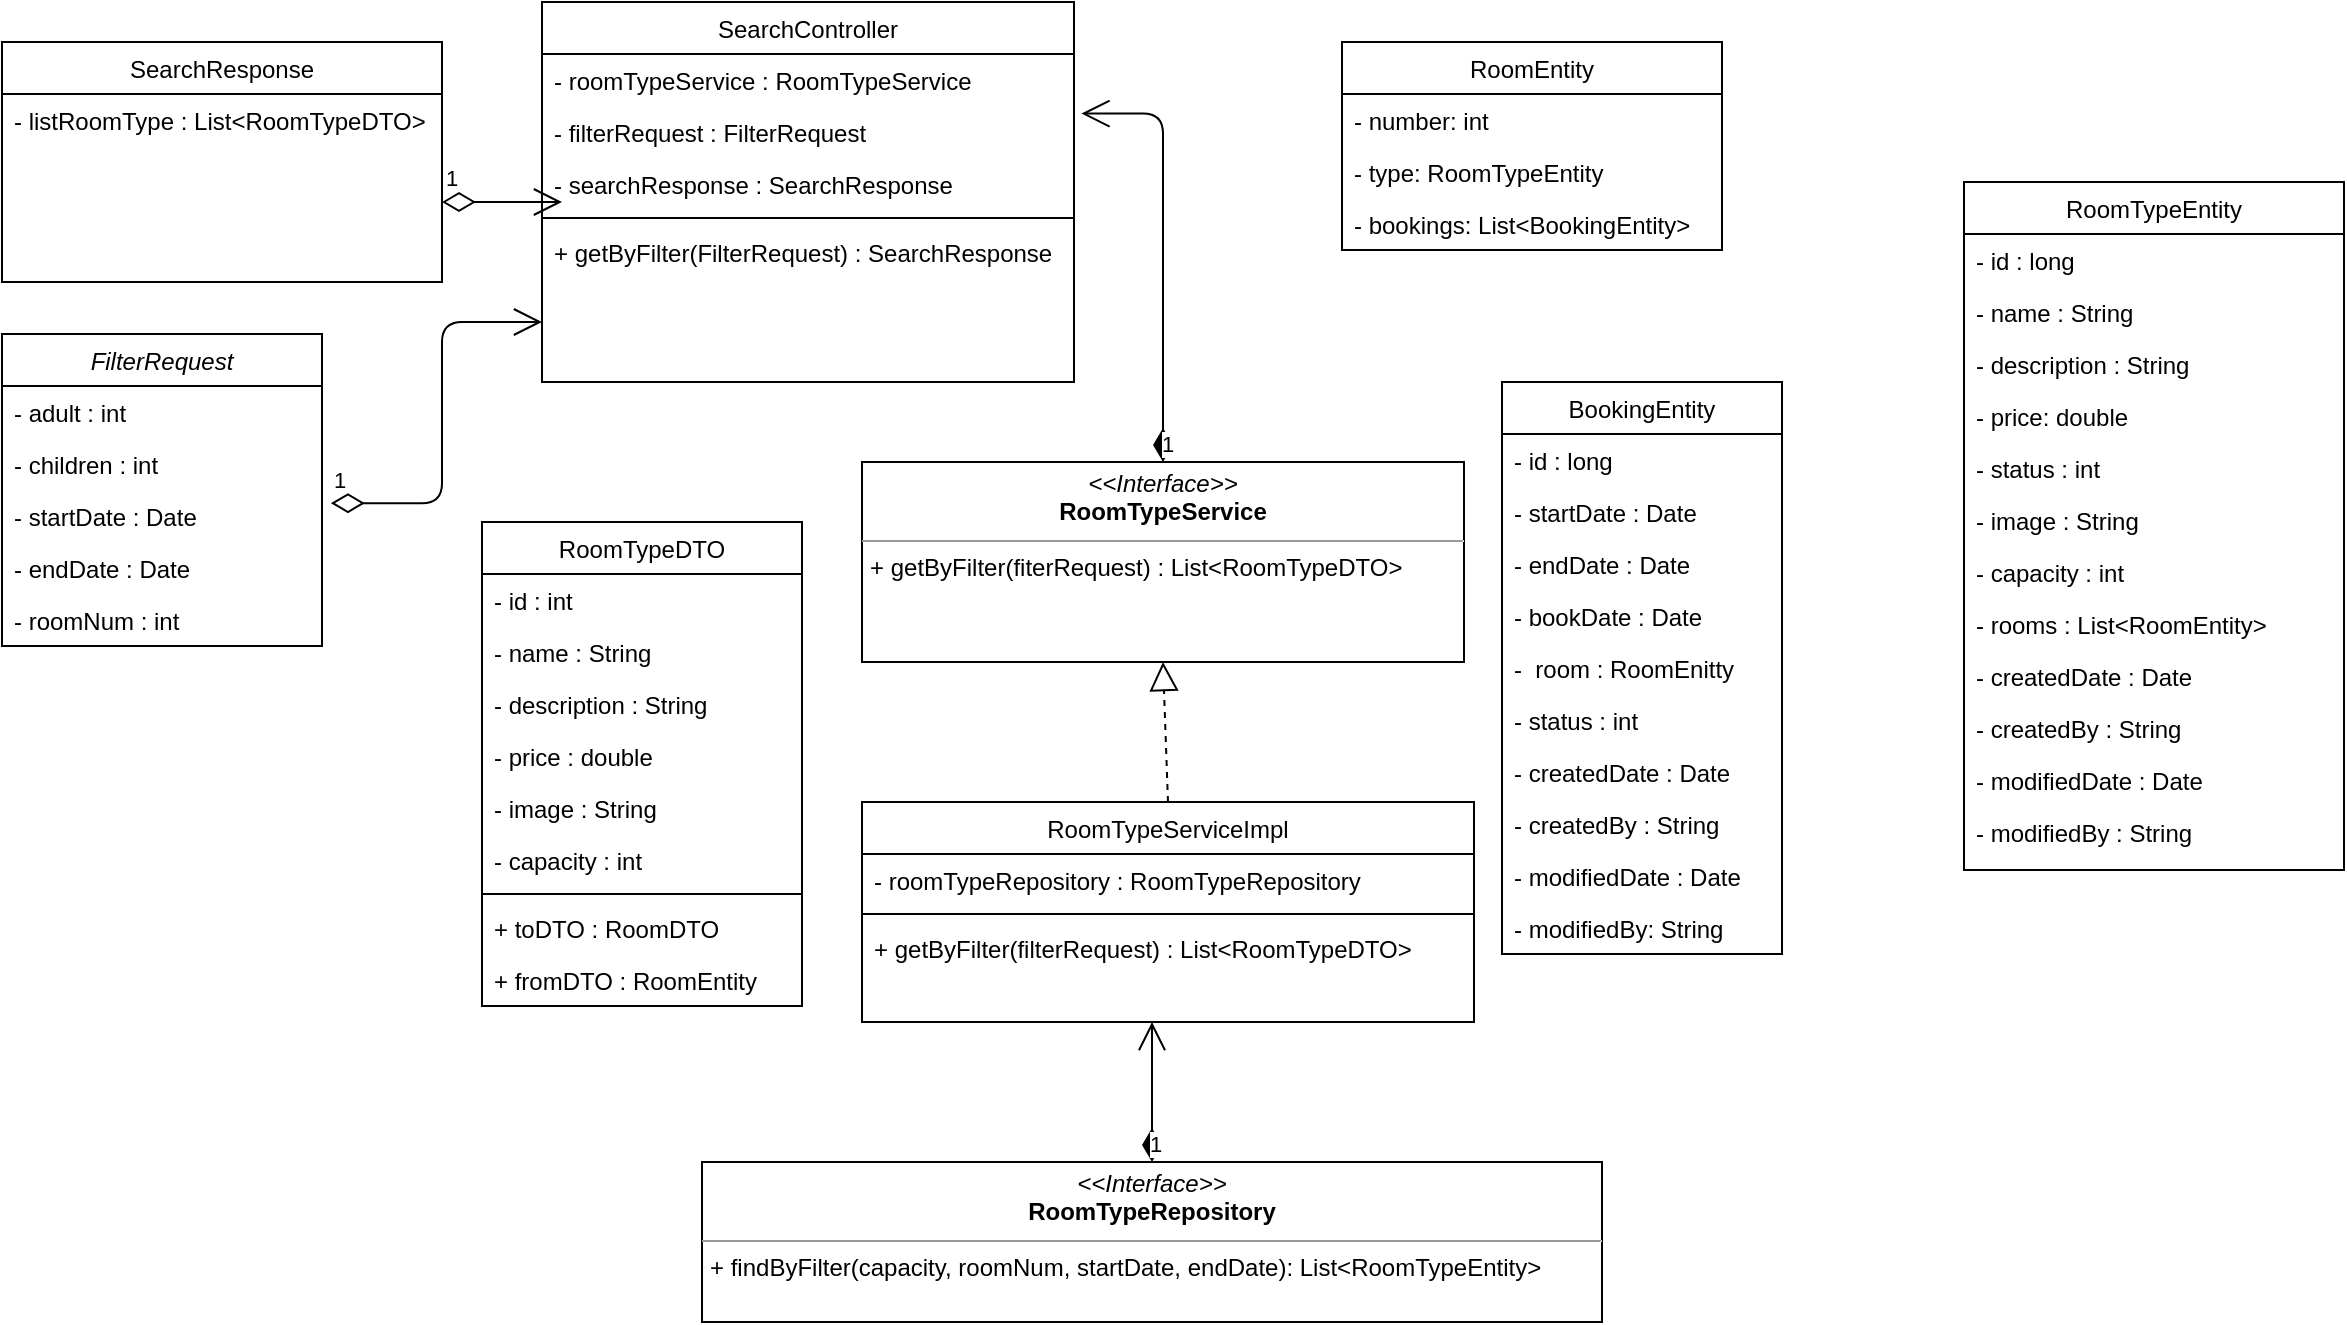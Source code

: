 <mxfile version="14.9.8" type="device"><diagram id="C5RBs43oDa-KdzZeNtuy" name="Page-1"><mxGraphModel dx="1038" dy="1701" grid="1" gridSize="10" guides="1" tooltips="1" connect="1" arrows="1" fold="1" page="1" pageScale="1" pageWidth="827" pageHeight="1169" math="0" shadow="0"><root><mxCell id="WIyWlLk6GJQsqaUBKTNV-0"/><mxCell id="WIyWlLk6GJQsqaUBKTNV-1" parent="WIyWlLk6GJQsqaUBKTNV-0"/><mxCell id="3xcuclMwcHbzJMdT2RD2-28" value="RoomTypeEntity" style="swimlane;fontStyle=0;align=center;verticalAlign=top;childLayout=stackLayout;horizontal=1;startSize=26;horizontalStack=0;resizeParent=1;resizeLast=0;collapsible=1;marginBottom=0;rounded=0;shadow=0;strokeWidth=1;" parent="WIyWlLk6GJQsqaUBKTNV-1" vertex="1"><mxGeometry x="1051" y="-120" width="190" height="344" as="geometry"><mxRectangle x="550" y="140" width="160" height="26" as="alternateBounds"/></mxGeometry></mxCell><mxCell id="3xcuclMwcHbzJMdT2RD2-29" value="- id : long" style="text;align=left;verticalAlign=top;spacingLeft=4;spacingRight=4;overflow=hidden;rotatable=0;points=[[0,0.5],[1,0.5]];portConstraint=eastwest;" parent="3xcuclMwcHbzJMdT2RD2-28" vertex="1"><mxGeometry y="26" width="190" height="26" as="geometry"/></mxCell><mxCell id="3xcuclMwcHbzJMdT2RD2-30" value="- name : String" style="text;align=left;verticalAlign=top;spacingLeft=4;spacingRight=4;overflow=hidden;rotatable=0;points=[[0,0.5],[1,0.5]];portConstraint=eastwest;rounded=0;shadow=0;html=0;" parent="3xcuclMwcHbzJMdT2RD2-28" vertex="1"><mxGeometry y="52" width="190" height="26" as="geometry"/></mxCell><mxCell id="3xcuclMwcHbzJMdT2RD2-31" value="- description : String" style="text;align=left;verticalAlign=top;spacingLeft=4;spacingRight=4;overflow=hidden;rotatable=0;points=[[0,0.5],[1,0.5]];portConstraint=eastwest;rounded=0;shadow=0;html=0;" parent="3xcuclMwcHbzJMdT2RD2-28" vertex="1"><mxGeometry y="78" width="190" height="26" as="geometry"/></mxCell><mxCell id="3xcuclMwcHbzJMdT2RD2-79" value="- price: double" style="text;align=left;verticalAlign=top;spacingLeft=4;spacingRight=4;overflow=hidden;rotatable=0;points=[[0,0.5],[1,0.5]];portConstraint=eastwest;rounded=0;shadow=0;html=0;" parent="3xcuclMwcHbzJMdT2RD2-28" vertex="1"><mxGeometry y="104" width="190" height="26" as="geometry"/></mxCell><mxCell id="3xcuclMwcHbzJMdT2RD2-48" value="- status : int" style="text;align=left;verticalAlign=top;spacingLeft=4;spacingRight=4;overflow=hidden;rotatable=0;points=[[0,0.5],[1,0.5]];portConstraint=eastwest;rounded=0;shadow=0;html=0;" parent="3xcuclMwcHbzJMdT2RD2-28" vertex="1"><mxGeometry y="130" width="190" height="26" as="geometry"/></mxCell><mxCell id="3xcuclMwcHbzJMdT2RD2-52" value="- image : String" style="text;align=left;verticalAlign=top;spacingLeft=4;spacingRight=4;overflow=hidden;rotatable=0;points=[[0,0.5],[1,0.5]];portConstraint=eastwest;rounded=0;shadow=0;html=0;" parent="3xcuclMwcHbzJMdT2RD2-28" vertex="1"><mxGeometry y="156" width="190" height="26" as="geometry"/></mxCell><mxCell id="3xcuclMwcHbzJMdT2RD2-53" value="- capacity : int" style="text;align=left;verticalAlign=top;spacingLeft=4;spacingRight=4;overflow=hidden;rotatable=0;points=[[0,0.5],[1,0.5]];portConstraint=eastwest;rounded=0;shadow=0;html=0;" parent="3xcuclMwcHbzJMdT2RD2-28" vertex="1"><mxGeometry y="182" width="190" height="26" as="geometry"/></mxCell><mxCell id="3xcuclMwcHbzJMdT2RD2-64" value="- rooms : List&lt;RoomEntity&gt;" style="text;align=left;verticalAlign=top;spacingLeft=4;spacingRight=4;overflow=hidden;rotatable=0;points=[[0,0.5],[1,0.5]];portConstraint=eastwest;rounded=0;shadow=0;html=0;" parent="3xcuclMwcHbzJMdT2RD2-28" vertex="1"><mxGeometry y="208" width="190" height="26" as="geometry"/></mxCell><mxCell id="3xcuclMwcHbzJMdT2RD2-49" value="- createdDate : Date" style="text;align=left;verticalAlign=top;spacingLeft=4;spacingRight=4;overflow=hidden;rotatable=0;points=[[0,0.5],[1,0.5]];portConstraint=eastwest;rounded=0;shadow=0;html=0;" parent="3xcuclMwcHbzJMdT2RD2-28" vertex="1"><mxGeometry y="234" width="190" height="26" as="geometry"/></mxCell><mxCell id="3xcuclMwcHbzJMdT2RD2-50" value="- createdBy : String" style="text;align=left;verticalAlign=top;spacingLeft=4;spacingRight=4;overflow=hidden;rotatable=0;points=[[0,0.5],[1,0.5]];portConstraint=eastwest;rounded=0;shadow=0;html=0;" parent="3xcuclMwcHbzJMdT2RD2-28" vertex="1"><mxGeometry y="260" width="190" height="26" as="geometry"/></mxCell><mxCell id="3xcuclMwcHbzJMdT2RD2-51" value="- modifiedDate : Date" style="text;align=left;verticalAlign=top;spacingLeft=4;spacingRight=4;overflow=hidden;rotatable=0;points=[[0,0.5],[1,0.5]];portConstraint=eastwest;rounded=0;shadow=0;html=0;" parent="3xcuclMwcHbzJMdT2RD2-28" vertex="1"><mxGeometry y="286" width="190" height="26" as="geometry"/></mxCell><mxCell id="3xcuclMwcHbzJMdT2RD2-33" value="- modifiedBy : String" style="text;align=left;verticalAlign=top;spacingLeft=4;spacingRight=4;overflow=hidden;rotatable=0;points=[[0,0.5],[1,0.5]];portConstraint=eastwest;rounded=0;shadow=0;html=0;" parent="3xcuclMwcHbzJMdT2RD2-28" vertex="1"><mxGeometry y="312" width="190" height="32" as="geometry"/></mxCell><mxCell id="ngyXqpVvgk1P-sumhZ0h-0" value="FilterRequest" style="swimlane;fontStyle=2;align=center;verticalAlign=top;childLayout=stackLayout;horizontal=1;startSize=26;horizontalStack=0;resizeParent=1;resizeLast=0;collapsible=1;marginBottom=0;rounded=0;shadow=0;strokeWidth=1;" vertex="1" parent="WIyWlLk6GJQsqaUBKTNV-1"><mxGeometry x="70" y="-44" width="160" height="156" as="geometry"><mxRectangle x="230" y="140" width="160" height="26" as="alternateBounds"/></mxGeometry></mxCell><mxCell id="ngyXqpVvgk1P-sumhZ0h-1" value="- adult : int" style="text;align=left;verticalAlign=top;spacingLeft=4;spacingRight=4;overflow=hidden;rotatable=0;points=[[0,0.5],[1,0.5]];portConstraint=eastwest;" vertex="1" parent="ngyXqpVvgk1P-sumhZ0h-0"><mxGeometry y="26" width="160" height="26" as="geometry"/></mxCell><mxCell id="ngyXqpVvgk1P-sumhZ0h-2" value="- children : int" style="text;align=left;verticalAlign=top;spacingLeft=4;spacingRight=4;overflow=hidden;rotatable=0;points=[[0,0.5],[1,0.5]];portConstraint=eastwest;rounded=0;shadow=0;html=0;" vertex="1" parent="ngyXqpVvgk1P-sumhZ0h-0"><mxGeometry y="52" width="160" height="26" as="geometry"/></mxCell><mxCell id="ngyXqpVvgk1P-sumhZ0h-3" value="- startDate : Date" style="text;align=left;verticalAlign=top;spacingLeft=4;spacingRight=4;overflow=hidden;rotatable=0;points=[[0,0.5],[1,0.5]];portConstraint=eastwest;rounded=0;shadow=0;html=0;" vertex="1" parent="ngyXqpVvgk1P-sumhZ0h-0"><mxGeometry y="78" width="160" height="26" as="geometry"/></mxCell><mxCell id="ngyXqpVvgk1P-sumhZ0h-4" value="- endDate : Date" style="text;align=left;verticalAlign=top;spacingLeft=4;spacingRight=4;overflow=hidden;rotatable=0;points=[[0,0.5],[1,0.5]];portConstraint=eastwest;rounded=0;shadow=0;html=0;" vertex="1" parent="ngyXqpVvgk1P-sumhZ0h-0"><mxGeometry y="104" width="160" height="26" as="geometry"/></mxCell><mxCell id="ngyXqpVvgk1P-sumhZ0h-5" value="- roomNum : int" style="text;align=left;verticalAlign=top;spacingLeft=4;spacingRight=4;overflow=hidden;rotatable=0;points=[[0,0.5],[1,0.5]];portConstraint=eastwest;rounded=0;shadow=0;html=0;" vertex="1" parent="ngyXqpVvgk1P-sumhZ0h-0"><mxGeometry y="130" width="160" height="26" as="geometry"/></mxCell><mxCell id="ngyXqpVvgk1P-sumhZ0h-6" value="SearchController" style="swimlane;fontStyle=0;align=center;verticalAlign=top;childLayout=stackLayout;horizontal=1;startSize=26;horizontalStack=0;resizeParent=1;resizeLast=0;collapsible=1;marginBottom=0;rounded=0;shadow=0;strokeWidth=1;" vertex="1" parent="WIyWlLk6GJQsqaUBKTNV-1"><mxGeometry x="340" y="-210" width="266" height="190" as="geometry"><mxRectangle x="550" y="140" width="160" height="26" as="alternateBounds"/></mxGeometry></mxCell><mxCell id="ngyXqpVvgk1P-sumhZ0h-7" value="- roomTypeService : RoomTypeService" style="text;align=left;verticalAlign=top;spacingLeft=4;spacingRight=4;overflow=hidden;rotatable=0;points=[[0,0.5],[1,0.5]];portConstraint=eastwest;rounded=0;shadow=0;html=0;" vertex="1" parent="ngyXqpVvgk1P-sumhZ0h-6"><mxGeometry y="26" width="266" height="26" as="geometry"/></mxCell><mxCell id="ngyXqpVvgk1P-sumhZ0h-8" value="- filterRequest : FilterRequest" style="text;align=left;verticalAlign=top;spacingLeft=4;spacingRight=4;overflow=hidden;rotatable=0;points=[[0,0.5],[1,0.5]];portConstraint=eastwest;rounded=0;shadow=0;html=0;" vertex="1" parent="ngyXqpVvgk1P-sumhZ0h-6"><mxGeometry y="52" width="266" height="26" as="geometry"/></mxCell><mxCell id="ngyXqpVvgk1P-sumhZ0h-9" value="- searchResponse : SearchResponse" style="text;align=left;verticalAlign=top;spacingLeft=4;spacingRight=4;overflow=hidden;rotatable=0;points=[[0,0.5],[1,0.5]];portConstraint=eastwest;rounded=0;shadow=0;html=0;" vertex="1" parent="ngyXqpVvgk1P-sumhZ0h-6"><mxGeometry y="78" width="266" height="26" as="geometry"/></mxCell><mxCell id="ngyXqpVvgk1P-sumhZ0h-10" value="" style="line;html=1;strokeWidth=1;align=left;verticalAlign=middle;spacingTop=-1;spacingLeft=3;spacingRight=3;rotatable=0;labelPosition=right;points=[];portConstraint=eastwest;" vertex="1" parent="ngyXqpVvgk1P-sumhZ0h-6"><mxGeometry y="104" width="266" height="8" as="geometry"/></mxCell><mxCell id="ngyXqpVvgk1P-sumhZ0h-11" value="+ getByFilter(FilterRequest) : SearchResponse" style="text;align=left;verticalAlign=top;spacingLeft=4;spacingRight=4;overflow=hidden;rotatable=0;points=[[0,0.5],[1,0.5]];portConstraint=eastwest;" vertex="1" parent="ngyXqpVvgk1P-sumhZ0h-6"><mxGeometry y="112" width="266" height="26" as="geometry"/></mxCell><mxCell id="ngyXqpVvgk1P-sumhZ0h-12" value="RoomTypeDTO" style="swimlane;fontStyle=0;align=center;verticalAlign=top;childLayout=stackLayout;horizontal=1;startSize=26;horizontalStack=0;resizeParent=1;resizeLast=0;collapsible=1;marginBottom=0;rounded=0;shadow=0;strokeWidth=1;" vertex="1" parent="WIyWlLk6GJQsqaUBKTNV-1"><mxGeometry x="310" y="50" width="160" height="242" as="geometry"><mxRectangle x="550" y="140" width="160" height="26" as="alternateBounds"/></mxGeometry></mxCell><mxCell id="ngyXqpVvgk1P-sumhZ0h-13" value="- id : int" style="text;align=left;verticalAlign=top;spacingLeft=4;spacingRight=4;overflow=hidden;rotatable=0;points=[[0,0.5],[1,0.5]];portConstraint=eastwest;" vertex="1" parent="ngyXqpVvgk1P-sumhZ0h-12"><mxGeometry y="26" width="160" height="26" as="geometry"/></mxCell><mxCell id="ngyXqpVvgk1P-sumhZ0h-14" value="- name : String" style="text;align=left;verticalAlign=top;spacingLeft=4;spacingRight=4;overflow=hidden;rotatable=0;points=[[0,0.5],[1,0.5]];portConstraint=eastwest;rounded=0;shadow=0;html=0;" vertex="1" parent="ngyXqpVvgk1P-sumhZ0h-12"><mxGeometry y="52" width="160" height="26" as="geometry"/></mxCell><mxCell id="ngyXqpVvgk1P-sumhZ0h-15" value="- description : String" style="text;align=left;verticalAlign=top;spacingLeft=4;spacingRight=4;overflow=hidden;rotatable=0;points=[[0,0.5],[1,0.5]];portConstraint=eastwest;rounded=0;shadow=0;html=0;" vertex="1" parent="ngyXqpVvgk1P-sumhZ0h-12"><mxGeometry y="78" width="160" height="26" as="geometry"/></mxCell><mxCell id="ngyXqpVvgk1P-sumhZ0h-16" value="- price : double" style="text;align=left;verticalAlign=top;spacingLeft=4;spacingRight=4;overflow=hidden;rotatable=0;points=[[0,0.5],[1,0.5]];portConstraint=eastwest;rounded=0;shadow=0;html=0;" vertex="1" parent="ngyXqpVvgk1P-sumhZ0h-12"><mxGeometry y="104" width="160" height="26" as="geometry"/></mxCell><mxCell id="ngyXqpVvgk1P-sumhZ0h-17" value="- image : String" style="text;align=left;verticalAlign=top;spacingLeft=4;spacingRight=4;overflow=hidden;rotatable=0;points=[[0,0.5],[1,0.5]];portConstraint=eastwest;rounded=0;shadow=0;html=0;" vertex="1" parent="ngyXqpVvgk1P-sumhZ0h-12"><mxGeometry y="130" width="160" height="26" as="geometry"/></mxCell><mxCell id="ngyXqpVvgk1P-sumhZ0h-18" value="- capacity : int" style="text;align=left;verticalAlign=top;spacingLeft=4;spacingRight=4;overflow=hidden;rotatable=0;points=[[0,0.5],[1,0.5]];portConstraint=eastwest;rounded=0;shadow=0;html=0;" vertex="1" parent="ngyXqpVvgk1P-sumhZ0h-12"><mxGeometry y="156" width="160" height="26" as="geometry"/></mxCell><mxCell id="ngyXqpVvgk1P-sumhZ0h-19" value="" style="line;html=1;strokeWidth=1;align=left;verticalAlign=middle;spacingTop=-1;spacingLeft=3;spacingRight=3;rotatable=0;labelPosition=right;points=[];portConstraint=eastwest;" vertex="1" parent="ngyXqpVvgk1P-sumhZ0h-12"><mxGeometry y="182" width="160" height="8" as="geometry"/></mxCell><mxCell id="ngyXqpVvgk1P-sumhZ0h-20" value="+ toDTO : RoomDTO" style="text;align=left;verticalAlign=top;spacingLeft=4;spacingRight=4;overflow=hidden;rotatable=0;points=[[0,0.5],[1,0.5]];portConstraint=eastwest;rounded=0;shadow=0;html=0;" vertex="1" parent="ngyXqpVvgk1P-sumhZ0h-12"><mxGeometry y="190" width="160" height="26" as="geometry"/></mxCell><mxCell id="ngyXqpVvgk1P-sumhZ0h-21" value="+ fromDTO : RoomEntity" style="text;align=left;verticalAlign=top;spacingLeft=4;spacingRight=4;overflow=hidden;rotatable=0;points=[[0,0.5],[1,0.5]];portConstraint=eastwest;rounded=0;shadow=0;html=0;" vertex="1" parent="ngyXqpVvgk1P-sumhZ0h-12"><mxGeometry y="216" width="160" height="26" as="geometry"/></mxCell><mxCell id="ngyXqpVvgk1P-sumhZ0h-35" value="SearchResponse" style="swimlane;fontStyle=0;align=center;verticalAlign=top;childLayout=stackLayout;horizontal=1;startSize=26;horizontalStack=0;resizeParent=1;resizeLast=0;collapsible=1;marginBottom=0;rounded=0;shadow=0;strokeWidth=1;" vertex="1" parent="WIyWlLk6GJQsqaUBKTNV-1"><mxGeometry x="70" y="-190" width="220" height="120" as="geometry"><mxRectangle x="550" y="140" width="160" height="26" as="alternateBounds"/></mxGeometry></mxCell><mxCell id="ngyXqpVvgk1P-sumhZ0h-36" value="- listRoomType : List&lt;RoomTypeDTO&gt;" style="text;align=left;verticalAlign=top;spacingLeft=4;spacingRight=4;overflow=hidden;rotatable=0;points=[[0,0.5],[1,0.5]];portConstraint=eastwest;rounded=0;shadow=0;html=0;" vertex="1" parent="ngyXqpVvgk1P-sumhZ0h-35"><mxGeometry y="26" width="220" height="26" as="geometry"/></mxCell><mxCell id="ngyXqpVvgk1P-sumhZ0h-37" value="&lt;p style=&quot;margin: 0px ; margin-top: 4px ; text-align: center&quot;&gt;&lt;i&gt;&amp;lt;&amp;lt;Interface&amp;gt;&amp;gt;&lt;/i&gt;&lt;br&gt;&lt;b&gt;RoomTypeService&lt;/b&gt;&lt;/p&gt;&lt;hr size=&quot;1&quot;&gt;&lt;p style=&quot;margin: 0px ; margin-left: 4px&quot;&gt;&lt;span&gt;+ getByFilter(fiterRequest) : List&amp;lt;RoomTypeDTO&amp;gt;&lt;/span&gt;&lt;/p&gt;" style="verticalAlign=top;align=left;overflow=fill;fontSize=12;fontFamily=Helvetica;html=1;" vertex="1" parent="WIyWlLk6GJQsqaUBKTNV-1"><mxGeometry x="500" y="20" width="301" height="100" as="geometry"/></mxCell><mxCell id="ngyXqpVvgk1P-sumhZ0h-38" value="&lt;p style=&quot;margin: 0px ; margin-top: 4px ; text-align: center&quot;&gt;&lt;i&gt;&amp;lt;&amp;lt;Interface&amp;gt;&amp;gt;&lt;/i&gt;&lt;br&gt;&lt;b&gt;RoomTypeRepository&lt;/b&gt;&lt;/p&gt;&lt;hr size=&quot;1&quot;&gt;&lt;p style=&quot;margin: 0px ; margin-left: 4px&quot;&gt;+ findByFilter(capacity, roomNum, startDate, endDate): List&amp;lt;RoomTypeEntity&amp;gt;&lt;br&gt;&lt;/p&gt;" style="verticalAlign=top;align=left;overflow=fill;fontSize=12;fontFamily=Helvetica;html=1;" vertex="1" parent="WIyWlLk6GJQsqaUBKTNV-1"><mxGeometry x="420" y="370" width="450" height="80" as="geometry"/></mxCell><mxCell id="ngyXqpVvgk1P-sumhZ0h-39" value="RoomTypeServiceImpl" style="swimlane;fontStyle=0;align=center;verticalAlign=top;childLayout=stackLayout;horizontal=1;startSize=26;horizontalStack=0;resizeParent=1;resizeLast=0;collapsible=1;marginBottom=0;rounded=0;shadow=0;strokeWidth=1;" vertex="1" parent="WIyWlLk6GJQsqaUBKTNV-1"><mxGeometry x="500" y="190" width="306" height="110" as="geometry"><mxRectangle x="550" y="140" width="160" height="26" as="alternateBounds"/></mxGeometry></mxCell><mxCell id="ngyXqpVvgk1P-sumhZ0h-40" value="- roomTypeRepository : RoomTypeRepository" style="text;align=left;verticalAlign=top;spacingLeft=4;spacingRight=4;overflow=hidden;rotatable=0;points=[[0,0.5],[1,0.5]];portConstraint=eastwest;rounded=0;shadow=0;html=0;" vertex="1" parent="ngyXqpVvgk1P-sumhZ0h-39"><mxGeometry y="26" width="306" height="26" as="geometry"/></mxCell><mxCell id="ngyXqpVvgk1P-sumhZ0h-41" value="" style="line;html=1;strokeWidth=1;align=left;verticalAlign=middle;spacingTop=-1;spacingLeft=3;spacingRight=3;rotatable=0;labelPosition=right;points=[];portConstraint=eastwest;" vertex="1" parent="ngyXqpVvgk1P-sumhZ0h-39"><mxGeometry y="52" width="306" height="8" as="geometry"/></mxCell><mxCell id="ngyXqpVvgk1P-sumhZ0h-42" value="+ getByFilter(filterRequest) : List&lt;RoomTypeDTO&gt;" style="text;align=left;verticalAlign=top;spacingLeft=4;spacingRight=4;overflow=hidden;rotatable=0;points=[[0,0.5],[1,0.5]];portConstraint=eastwest;" vertex="1" parent="ngyXqpVvgk1P-sumhZ0h-39"><mxGeometry y="60" width="306" height="26" as="geometry"/></mxCell><mxCell id="ngyXqpVvgk1P-sumhZ0h-43" value="BookingEntity" style="swimlane;fontStyle=0;childLayout=stackLayout;horizontal=1;startSize=26;fillColor=none;horizontalStack=0;resizeParent=1;resizeParentMax=0;resizeLast=0;collapsible=1;marginBottom=0;" vertex="1" parent="WIyWlLk6GJQsqaUBKTNV-1"><mxGeometry x="820" y="-20" width="140" height="286" as="geometry"/></mxCell><mxCell id="ngyXqpVvgk1P-sumhZ0h-44" value="- id : long" style="text;strokeColor=none;fillColor=none;align=left;verticalAlign=top;spacingLeft=4;spacingRight=4;overflow=hidden;rotatable=0;points=[[0,0.5],[1,0.5]];portConstraint=eastwest;" vertex="1" parent="ngyXqpVvgk1P-sumhZ0h-43"><mxGeometry y="26" width="140" height="26" as="geometry"/></mxCell><mxCell id="ngyXqpVvgk1P-sumhZ0h-45" value="- startDate : Date" style="text;strokeColor=none;fillColor=none;align=left;verticalAlign=top;spacingLeft=4;spacingRight=4;overflow=hidden;rotatable=0;points=[[0,0.5],[1,0.5]];portConstraint=eastwest;" vertex="1" parent="ngyXqpVvgk1P-sumhZ0h-43"><mxGeometry y="52" width="140" height="26" as="geometry"/></mxCell><mxCell id="ngyXqpVvgk1P-sumhZ0h-46" value="- endDate : Date" style="text;strokeColor=none;fillColor=none;align=left;verticalAlign=top;spacingLeft=4;spacingRight=4;overflow=hidden;rotatable=0;points=[[0,0.5],[1,0.5]];portConstraint=eastwest;" vertex="1" parent="ngyXqpVvgk1P-sumhZ0h-43"><mxGeometry y="78" width="140" height="26" as="geometry"/></mxCell><mxCell id="ngyXqpVvgk1P-sumhZ0h-47" value="- bookDate : Date" style="text;strokeColor=none;fillColor=none;align=left;verticalAlign=top;spacingLeft=4;spacingRight=4;overflow=hidden;rotatable=0;points=[[0,0.5],[1,0.5]];portConstraint=eastwest;" vertex="1" parent="ngyXqpVvgk1P-sumhZ0h-43"><mxGeometry y="104" width="140" height="26" as="geometry"/></mxCell><mxCell id="ngyXqpVvgk1P-sumhZ0h-48" value="-  room : RoomEnitty" style="text;strokeColor=none;fillColor=none;align=left;verticalAlign=top;spacingLeft=4;spacingRight=4;overflow=hidden;rotatable=0;points=[[0,0.5],[1,0.5]];portConstraint=eastwest;" vertex="1" parent="ngyXqpVvgk1P-sumhZ0h-43"><mxGeometry y="130" width="140" height="26" as="geometry"/></mxCell><mxCell id="ngyXqpVvgk1P-sumhZ0h-49" value="- status : int" style="text;align=left;verticalAlign=top;spacingLeft=4;spacingRight=4;overflow=hidden;rotatable=0;points=[[0,0.5],[1,0.5]];portConstraint=eastwest;rounded=0;shadow=0;html=0;" vertex="1" parent="ngyXqpVvgk1P-sumhZ0h-43"><mxGeometry y="156" width="140" height="26" as="geometry"/></mxCell><mxCell id="ngyXqpVvgk1P-sumhZ0h-50" value="- createdDate : Date" style="text;strokeColor=none;fillColor=none;align=left;verticalAlign=top;spacingLeft=4;spacingRight=4;overflow=hidden;rotatable=0;points=[[0,0.5],[1,0.5]];portConstraint=eastwest;" vertex="1" parent="ngyXqpVvgk1P-sumhZ0h-43"><mxGeometry y="182" width="140" height="26" as="geometry"/></mxCell><mxCell id="ngyXqpVvgk1P-sumhZ0h-51" value="- createdBy : String" style="text;strokeColor=none;fillColor=none;align=left;verticalAlign=top;spacingLeft=4;spacingRight=4;overflow=hidden;rotatable=0;points=[[0,0.5],[1,0.5]];portConstraint=eastwest;" vertex="1" parent="ngyXqpVvgk1P-sumhZ0h-43"><mxGeometry y="208" width="140" height="26" as="geometry"/></mxCell><mxCell id="ngyXqpVvgk1P-sumhZ0h-52" value="- modifiedDate : Date" style="text;strokeColor=none;fillColor=none;align=left;verticalAlign=top;spacingLeft=4;spacingRight=4;overflow=hidden;rotatable=0;points=[[0,0.5],[1,0.5]];portConstraint=eastwest;" vertex="1" parent="ngyXqpVvgk1P-sumhZ0h-43"><mxGeometry y="234" width="140" height="26" as="geometry"/></mxCell><mxCell id="ngyXqpVvgk1P-sumhZ0h-53" value="- modifiedBy: String" style="text;strokeColor=none;fillColor=none;align=left;verticalAlign=top;spacingLeft=4;spacingRight=4;overflow=hidden;rotatable=0;points=[[0,0.5],[1,0.5]];portConstraint=eastwest;" vertex="1" parent="ngyXqpVvgk1P-sumhZ0h-43"><mxGeometry y="260" width="140" height="26" as="geometry"/></mxCell><mxCell id="ngyXqpVvgk1P-sumhZ0h-54" value="" style="endArrow=block;dashed=1;endFill=0;endSize=12;html=1;entryX=0.5;entryY=1;entryDx=0;entryDy=0;exitX=0.5;exitY=0;exitDx=0;exitDy=0;" edge="1" parent="WIyWlLk6GJQsqaUBKTNV-1" source="ngyXqpVvgk1P-sumhZ0h-39" target="ngyXqpVvgk1P-sumhZ0h-37"><mxGeometry width="160" relative="1" as="geometry"><mxPoint x="580" as="sourcePoint"/><mxPoint x="740" as="targetPoint"/></mxGeometry></mxCell><mxCell id="ngyXqpVvgk1P-sumhZ0h-55" value="RoomEntity" style="swimlane;fontStyle=0;childLayout=stackLayout;horizontal=1;startSize=26;fillColor=none;horizontalStack=0;resizeParent=1;resizeParentMax=0;resizeLast=0;collapsible=1;marginBottom=0;" vertex="1" parent="WIyWlLk6GJQsqaUBKTNV-1"><mxGeometry x="740" y="-190" width="190" height="104" as="geometry"/></mxCell><mxCell id="ngyXqpVvgk1P-sumhZ0h-56" value="- number: int" style="text;strokeColor=none;fillColor=none;align=left;verticalAlign=top;spacingLeft=4;spacingRight=4;overflow=hidden;rotatable=0;points=[[0,0.5],[1,0.5]];portConstraint=eastwest;" vertex="1" parent="ngyXqpVvgk1P-sumhZ0h-55"><mxGeometry y="26" width="190" height="26" as="geometry"/></mxCell><mxCell id="ngyXqpVvgk1P-sumhZ0h-57" value="- type: RoomTypeEntity" style="text;strokeColor=none;fillColor=none;align=left;verticalAlign=top;spacingLeft=4;spacingRight=4;overflow=hidden;rotatable=0;points=[[0,0.5],[1,0.5]];portConstraint=eastwest;" vertex="1" parent="ngyXqpVvgk1P-sumhZ0h-55"><mxGeometry y="52" width="190" height="26" as="geometry"/></mxCell><mxCell id="ngyXqpVvgk1P-sumhZ0h-58" value="- bookings: List&lt;BookingEntity&gt;" style="text;strokeColor=none;fillColor=none;align=left;verticalAlign=top;spacingLeft=4;spacingRight=4;overflow=hidden;rotatable=0;points=[[0,0.5],[1,0.5]];portConstraint=eastwest;" vertex="1" parent="ngyXqpVvgk1P-sumhZ0h-55"><mxGeometry y="78" width="190" height="26" as="geometry"/></mxCell><mxCell id="ngyXqpVvgk1P-sumhZ0h-59" value="1" style="endArrow=open;html=1;endSize=12;startArrow=diamondThin;startSize=14;startFill=1;edgeStyle=orthogonalEdgeStyle;align=left;verticalAlign=bottom;exitX=0.5;exitY=0;exitDx=0;exitDy=0;entryX=1.014;entryY=1.146;entryDx=0;entryDy=0;entryPerimeter=0;" edge="1" parent="WIyWlLk6GJQsqaUBKTNV-1" source="ngyXqpVvgk1P-sumhZ0h-37" target="ngyXqpVvgk1P-sumhZ0h-7"><mxGeometry x="-1" y="3" relative="1" as="geometry"><mxPoint x="460" y="100" as="sourcePoint"/><mxPoint x="620" y="100" as="targetPoint"/></mxGeometry></mxCell><mxCell id="ngyXqpVvgk1P-sumhZ0h-60" value="1" style="endArrow=open;html=1;endSize=12;startArrow=diamondThin;startSize=14;startFill=1;edgeStyle=orthogonalEdgeStyle;align=left;verticalAlign=bottom;exitX=0.5;exitY=0;exitDx=0;exitDy=0;" edge="1" parent="WIyWlLk6GJQsqaUBKTNV-1" source="ngyXqpVvgk1P-sumhZ0h-38"><mxGeometry x="-1" y="3" relative="1" as="geometry"><mxPoint x="460" y="100" as="sourcePoint"/><mxPoint x="645" y="300" as="targetPoint"/></mxGeometry></mxCell><mxCell id="ngyXqpVvgk1P-sumhZ0h-61" value="1" style="endArrow=open;html=1;endSize=12;startArrow=diamondThin;startSize=14;startFill=0;edgeStyle=orthogonalEdgeStyle;align=left;verticalAlign=bottom;" edge="1" parent="WIyWlLk6GJQsqaUBKTNV-1"><mxGeometry x="-1" y="3" relative="1" as="geometry"><mxPoint x="290" y="-110" as="sourcePoint"/><mxPoint x="350" y="-110" as="targetPoint"/></mxGeometry></mxCell><mxCell id="ngyXqpVvgk1P-sumhZ0h-62" value="1" style="endArrow=open;html=1;endSize=12;startArrow=diamondThin;startSize=14;startFill=0;edgeStyle=orthogonalEdgeStyle;align=left;verticalAlign=bottom;exitX=1.028;exitY=0.254;exitDx=0;exitDy=0;exitPerimeter=0;" edge="1" parent="WIyWlLk6GJQsqaUBKTNV-1" source="ngyXqpVvgk1P-sumhZ0h-3"><mxGeometry x="-1" y="3" relative="1" as="geometry"><mxPoint x="360" as="sourcePoint"/><mxPoint x="340" y="-50" as="targetPoint"/><Array as="points"><mxPoint x="290" y="41"/><mxPoint x="290" y="-50"/></Array></mxGeometry></mxCell></root></mxGraphModel></diagram></mxfile>